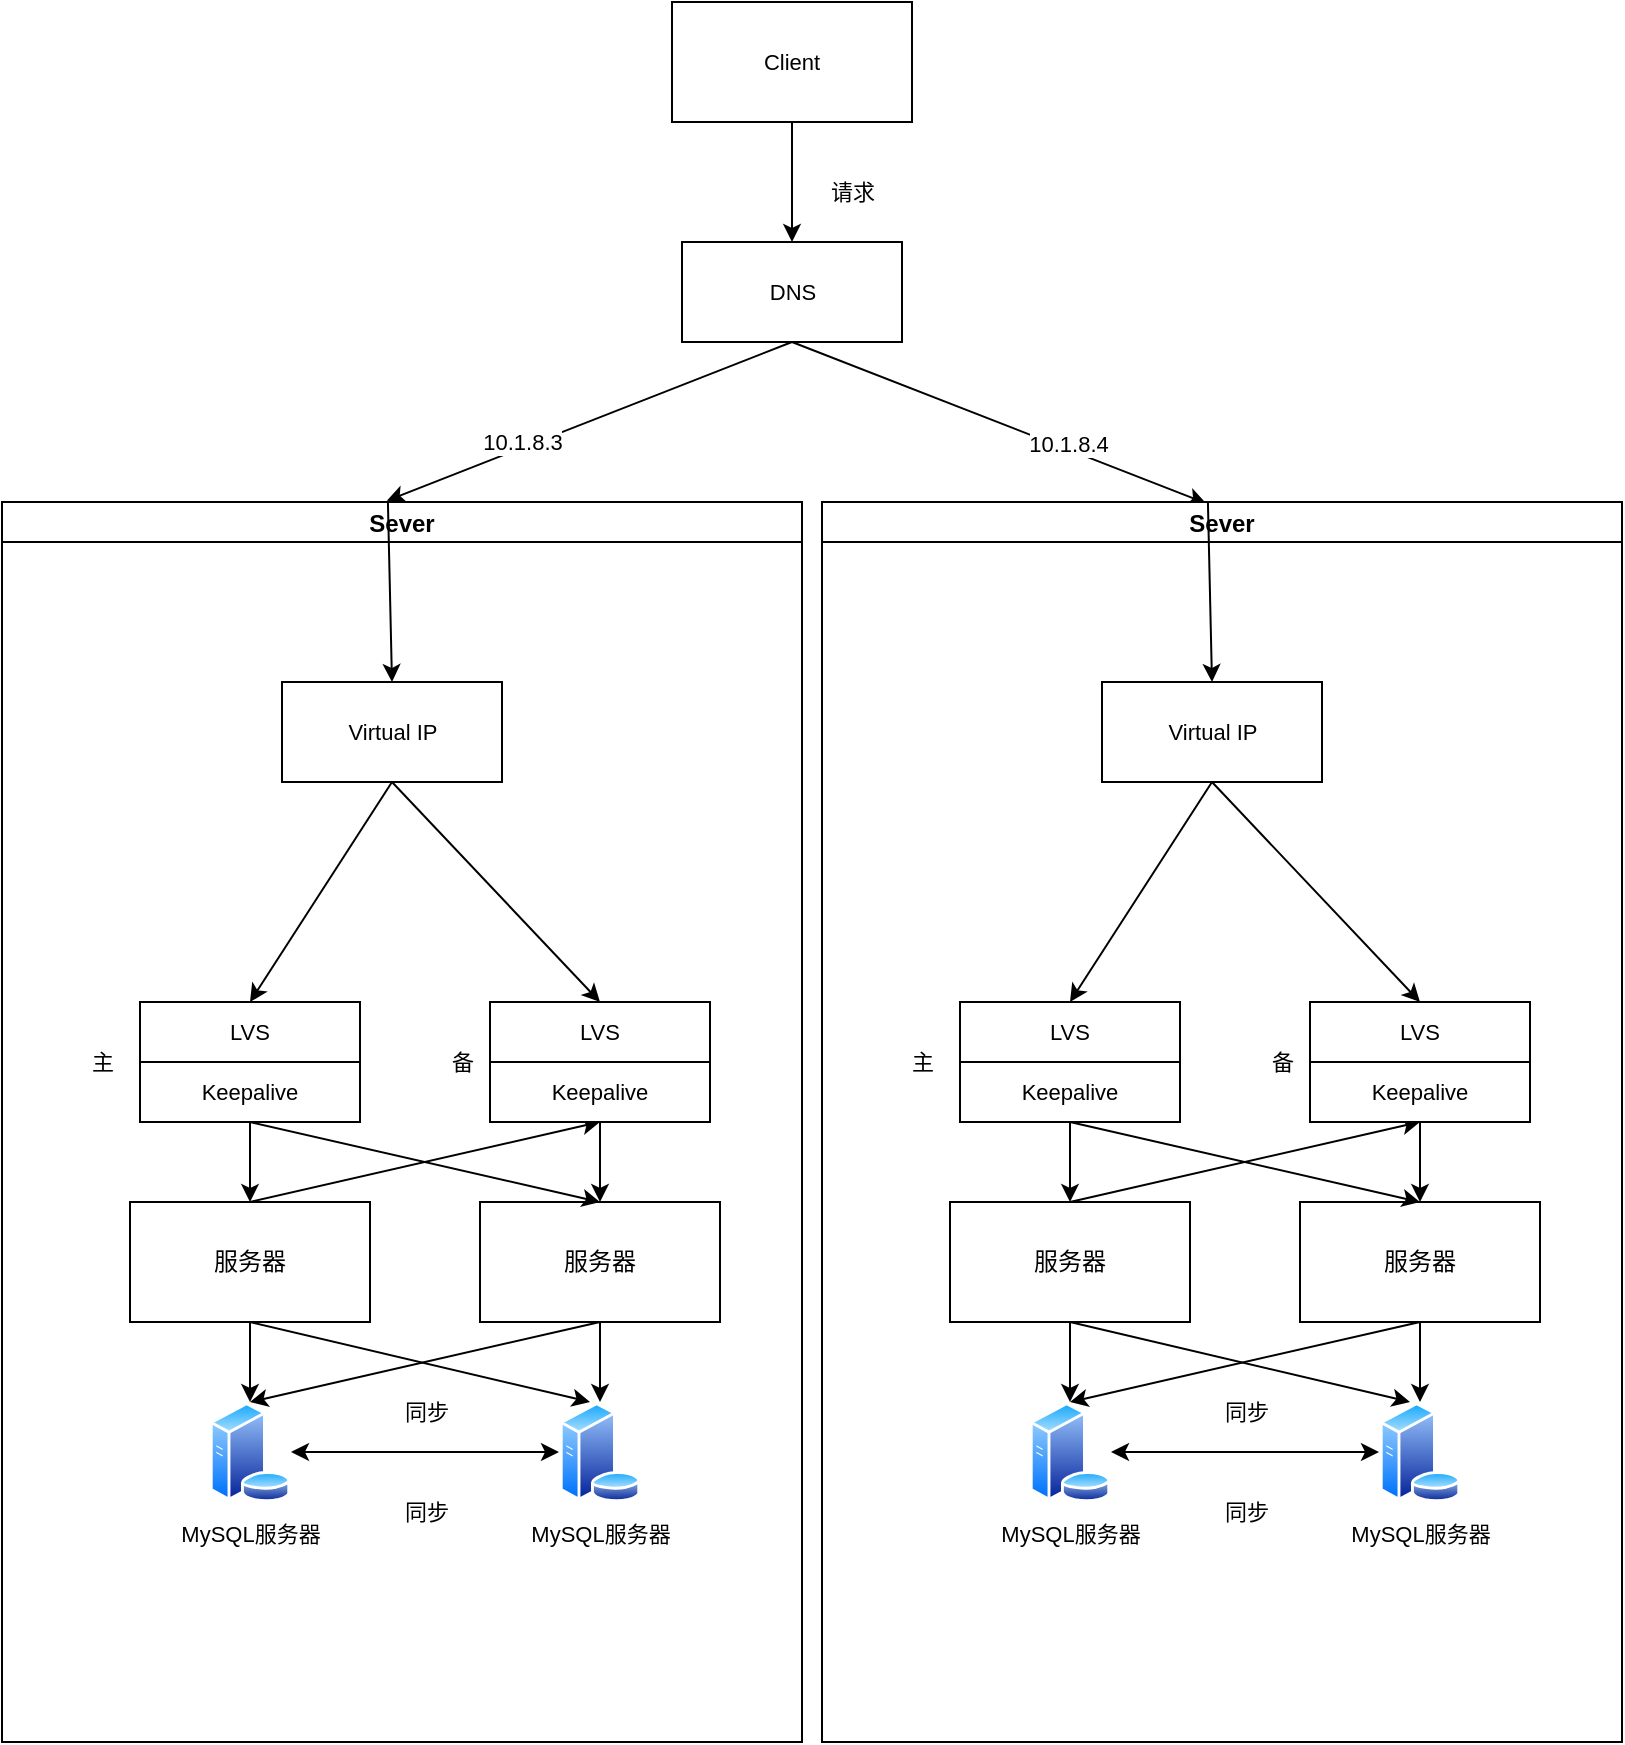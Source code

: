 <mxfile version="20.7.4" type="github"><diagram id="L_uafHyn4AcDylLaJ5po" name="第 1 页"><mxGraphModel dx="1243" dy="2472" grid="1" gridSize="10" guides="1" tooltips="1" connect="1" arrows="1" fold="1" page="1" pageScale="1" pageWidth="827" pageHeight="1169" math="0" shadow="0"><root><mxCell id="0"/><mxCell id="1" parent="0"/><mxCell id="bhlTVtinwWvIEkWWNtm4-127" style="edgeStyle=none;shape=connector;curved=1;rounded=0;orthogonalLoop=1;jettySize=auto;html=1;exitX=0.5;exitY=1;exitDx=0;exitDy=0;entryX=0.5;entryY=0;entryDx=0;entryDy=0;labelBackgroundColor=default;strokeColor=default;fontFamily=Helvetica;fontSize=11;fontColor=default;endArrow=classic;endFill=1;movable=1;resizable=1;rotatable=1;deletable=1;editable=1;connectable=1;" edge="1" parent="1" source="bhlTVtinwWvIEkWWNtm4-94" target="bhlTVtinwWvIEkWWNtm4-107"><mxGeometry relative="1" as="geometry"/></mxCell><mxCell id="bhlTVtinwWvIEkWWNtm4-94" value="Client" style="rounded=0;whiteSpace=wrap;html=1;fontFamily=Helvetica;fontSize=11;fontColor=default;container=0;movable=1;resizable=1;rotatable=1;deletable=1;editable=1;connectable=1;" vertex="1" parent="1"><mxGeometry x="515" y="-170" width="120" height="60" as="geometry"/></mxCell><UserObject label="" tooltip="10.1.8.3" id="bhlTVtinwWvIEkWWNtm4-336"><mxCell style="edgeStyle=none;shape=connector;curved=1;rounded=0;orthogonalLoop=1;jettySize=auto;html=1;exitX=0.5;exitY=1;exitDx=0;exitDy=0;entryX=0.481;entryY=-0.001;entryDx=0;entryDy=0;entryPerimeter=0;labelBackgroundColor=default;strokeColor=default;fontFamily=Helvetica;fontSize=11;fontColor=default;startArrow=none;startFill=0;endArrow=classic;endFill=1;" edge="1" parent="1" source="bhlTVtinwWvIEkWWNtm4-107" target="bhlTVtinwWvIEkWWNtm4-306"><mxGeometry relative="1" as="geometry"/></mxCell></UserObject><mxCell id="bhlTVtinwWvIEkWWNtm4-338" value="10.1.8.3" style="edgeLabel;html=1;align=center;verticalAlign=middle;resizable=0;points=[];fontSize=11;fontFamily=Helvetica;fontColor=default;" vertex="1" connectable="0" parent="bhlTVtinwWvIEkWWNtm4-336"><mxGeometry x="0.237" y="5" relative="1" as="geometry"><mxPoint x="-12" y="-4" as="offset"/></mxGeometry></mxCell><mxCell id="bhlTVtinwWvIEkWWNtm4-337" style="edgeStyle=none;shape=connector;curved=1;rounded=0;orthogonalLoop=1;jettySize=auto;html=1;exitX=0.5;exitY=1;exitDx=0;exitDy=0;entryX=0.48;entryY=0.001;entryDx=0;entryDy=0;entryPerimeter=0;labelBackgroundColor=default;strokeColor=default;fontFamily=Helvetica;fontSize=11;fontColor=default;startArrow=none;startFill=0;endArrow=classic;endFill=1;" edge="1" parent="1" source="bhlTVtinwWvIEkWWNtm4-107" target="bhlTVtinwWvIEkWWNtm4-108"><mxGeometry relative="1" as="geometry"/></mxCell><mxCell id="bhlTVtinwWvIEkWWNtm4-339" value="10.1.8.4" style="edgeLabel;html=1;align=center;verticalAlign=middle;resizable=0;points=[];fontSize=11;fontFamily=Helvetica;fontColor=default;" vertex="1" connectable="0" parent="bhlTVtinwWvIEkWWNtm4-337"><mxGeometry x="0.317" y="4" relative="1" as="geometry"><mxPoint y="1" as="offset"/></mxGeometry></mxCell><mxCell id="bhlTVtinwWvIEkWWNtm4-107" value="DNS" style="html=1;fontFamily=Helvetica;fontSize=11;fontColor=default;container=0;movable=1;resizable=1;rotatable=1;deletable=1;editable=1;connectable=1;" vertex="1" parent="1"><mxGeometry x="520" y="-50" width="110" height="50" as="geometry"/></mxCell><mxCell id="bhlTVtinwWvIEkWWNtm4-139" value="请求" style="text;html=1;align=center;verticalAlign=middle;resizable=1;points=[];autosize=1;strokeColor=none;fillColor=none;fontSize=11;fontFamily=Helvetica;fontColor=default;container=0;movable=1;rotatable=1;deletable=1;editable=1;connectable=1;" vertex="1" parent="1"><mxGeometry x="580" y="-90" width="50" height="30" as="geometry"/></mxCell><mxCell id="bhlTVtinwWvIEkWWNtm4-273" value="" style="group" vertex="1" connectable="0" parent="1"><mxGeometry x="590" y="80" width="400" height="620" as="geometry"/></mxCell><mxCell id="bhlTVtinwWvIEkWWNtm4-108" value="Sever" style="swimlane;startSize=20;horizontal=1;containerType=tree;container=0;movable=1;resizable=1;rotatable=1;deletable=1;editable=1;connectable=1;" vertex="1" parent="bhlTVtinwWvIEkWWNtm4-273"><mxGeometry width="400" height="620" as="geometry"/></mxCell><mxCell id="bhlTVtinwWvIEkWWNtm4-124" value="Virtual IP" style="html=1;fontFamily=Helvetica;fontSize=11;fontColor=default;container=0;movable=1;resizable=1;rotatable=1;deletable=1;editable=1;connectable=1;" vertex="1" parent="bhlTVtinwWvIEkWWNtm4-108"><mxGeometry x="140" y="90" width="110" height="50" as="geometry"/></mxCell><mxCell id="bhlTVtinwWvIEkWWNtm4-136" style="edgeStyle=none;shape=connector;curved=1;rounded=0;orthogonalLoop=1;jettySize=auto;html=1;exitX=0.5;exitY=0;exitDx=0;exitDy=0;labelBackgroundColor=default;strokeColor=default;fontFamily=Helvetica;fontSize=11;fontColor=default;startArrow=classic;startFill=1;endArrow=none;endFill=0;movable=1;resizable=1;rotatable=1;deletable=1;editable=1;connectable=1;" edge="1" parent="bhlTVtinwWvIEkWWNtm4-108" source="bhlTVtinwWvIEkWWNtm4-124" target="bhlTVtinwWvIEkWWNtm4-108"><mxGeometry relative="1" as="geometry"/></mxCell><mxCell id="bhlTVtinwWvIEkWWNtm4-264" value="主" style="text;html=1;align=center;verticalAlign=middle;resizable=0;points=[];autosize=1;strokeColor=none;fillColor=none;fontSize=11;fontFamily=Helvetica;fontColor=default;" vertex="1" parent="bhlTVtinwWvIEkWWNtm4-108"><mxGeometry x="30" y="265" width="40" height="30" as="geometry"/></mxCell><mxCell id="bhlTVtinwWvIEkWWNtm4-265" value="备" style="text;html=1;align=center;verticalAlign=middle;resizable=0;points=[];autosize=1;strokeColor=none;fillColor=none;fontSize=11;fontFamily=Helvetica;fontColor=default;" vertex="1" parent="bhlTVtinwWvIEkWWNtm4-108"><mxGeometry x="210" y="265" width="40" height="30" as="geometry"/></mxCell><mxCell id="bhlTVtinwWvIEkWWNtm4-110" style="edgeStyle=none;shape=connector;curved=1;rounded=0;orthogonalLoop=1;jettySize=auto;html=1;exitX=0.5;exitY=1;exitDx=0;exitDy=0;entryX=0.5;entryY=0;entryDx=0;entryDy=0;labelBackgroundColor=default;strokeColor=default;fontFamily=Helvetica;fontSize=11;fontColor=default;endArrow=classic;movable=1;resizable=1;rotatable=1;deletable=1;editable=1;connectable=1;" edge="1" parent="bhlTVtinwWvIEkWWNtm4-273" source="bhlTVtinwWvIEkWWNtm4-111"><mxGeometry relative="1" as="geometry"><mxPoint x="294.0" y="450" as="targetPoint"/></mxGeometry></mxCell><mxCell id="bhlTVtinwWvIEkWWNtm4-111" value="服务器" style="rounded=0;whiteSpace=wrap;html=1;container=0;movable=1;resizable=1;rotatable=1;deletable=1;editable=1;connectable=1;" vertex="1" parent="bhlTVtinwWvIEkWWNtm4-273"><mxGeometry x="64" y="350" width="120" height="60" as="geometry"/></mxCell><mxCell id="bhlTVtinwWvIEkWWNtm4-114" value="服务器" style="rounded=0;whiteSpace=wrap;html=1;container=0;movable=1;resizable=1;rotatable=1;deletable=1;editable=1;connectable=1;" vertex="1" parent="bhlTVtinwWvIEkWWNtm4-273"><mxGeometry x="239" y="350" width="120" height="60" as="geometry"/></mxCell><mxCell id="bhlTVtinwWvIEkWWNtm4-115" value="MySQL服务器" style="aspect=fixed;perimeter=ellipsePerimeter;html=1;align=center;shadow=0;dashed=0;spacingTop=3;image;image=img/lib/active_directory/database_server.svg;fontFamily=Helvetica;fontSize=11;fontColor=default;container=0;movable=1;resizable=1;rotatable=1;deletable=1;editable=1;connectable=1;" vertex="1" parent="bhlTVtinwWvIEkWWNtm4-273"><mxGeometry x="103.5" y="450" width="41" height="50" as="geometry"/></mxCell><mxCell id="bhlTVtinwWvIEkWWNtm4-109" style="edgeStyle=none;shape=connector;curved=1;rounded=0;orthogonalLoop=1;jettySize=auto;html=1;exitX=0.5;exitY=1;exitDx=0;exitDy=0;entryX=0.5;entryY=0;entryDx=0;entryDy=0;labelBackgroundColor=default;strokeColor=default;fontFamily=Helvetica;fontSize=11;fontColor=default;endArrow=classic;movable=1;resizable=1;rotatable=1;deletable=1;editable=1;connectable=1;" edge="1" parent="bhlTVtinwWvIEkWWNtm4-273" source="bhlTVtinwWvIEkWWNtm4-111" target="bhlTVtinwWvIEkWWNtm4-115"><mxGeometry relative="1" as="geometry"/></mxCell><mxCell id="bhlTVtinwWvIEkWWNtm4-112" style="edgeStyle=none;shape=connector;curved=1;rounded=0;orthogonalLoop=1;jettySize=auto;html=1;exitX=0.5;exitY=1;exitDx=0;exitDy=0;entryX=0.5;entryY=0;entryDx=0;entryDy=0;labelBackgroundColor=default;strokeColor=default;fontFamily=Helvetica;fontSize=11;fontColor=default;endArrow=classic;movable=1;resizable=1;rotatable=1;deletable=1;editable=1;connectable=1;" edge="1" parent="bhlTVtinwWvIEkWWNtm4-273" source="bhlTVtinwWvIEkWWNtm4-114" target="bhlTVtinwWvIEkWWNtm4-115"><mxGeometry relative="1" as="geometry"/></mxCell><mxCell id="bhlTVtinwWvIEkWWNtm4-116" value="MySQL服务器" style="aspect=fixed;perimeter=ellipsePerimeter;html=1;align=center;shadow=0;dashed=0;spacingTop=3;image;image=img/lib/active_directory/database_server.svg;fontFamily=Helvetica;fontSize=11;fontColor=default;container=0;movable=1;resizable=1;rotatable=1;deletable=1;editable=1;connectable=1;" vertex="1" parent="bhlTVtinwWvIEkWWNtm4-273"><mxGeometry x="278.5" y="450" width="41" height="50" as="geometry"/></mxCell><mxCell id="bhlTVtinwWvIEkWWNtm4-113" style="edgeStyle=none;shape=connector;curved=1;rounded=0;orthogonalLoop=1;jettySize=auto;html=1;exitX=0.5;exitY=1;exitDx=0;exitDy=0;labelBackgroundColor=default;strokeColor=default;fontFamily=Helvetica;fontSize=11;fontColor=default;endArrow=classic;movable=1;resizable=1;rotatable=1;deletable=1;editable=1;connectable=1;" edge="1" parent="bhlTVtinwWvIEkWWNtm4-273" source="bhlTVtinwWvIEkWWNtm4-114" target="bhlTVtinwWvIEkWWNtm4-116"><mxGeometry relative="1" as="geometry"><mxPoint x="294.0" y="450" as="targetPoint"/></mxGeometry></mxCell><mxCell id="bhlTVtinwWvIEkWWNtm4-117" value="" style="endArrow=classic;startArrow=classic;html=1;rounded=0;labelBackgroundColor=default;strokeColor=default;fontFamily=Helvetica;fontSize=11;fontColor=default;shape=connector;curved=1;entryX=0;entryY=0.5;entryDx=0;entryDy=0;exitX=1;exitY=0.5;exitDx=0;exitDy=0;movable=1;resizable=1;rotatable=1;deletable=1;editable=1;connectable=1;" edge="1" parent="bhlTVtinwWvIEkWWNtm4-273" source="bhlTVtinwWvIEkWWNtm4-115" target="bhlTVtinwWvIEkWWNtm4-116"><mxGeometry width="50" height="50" relative="1" as="geometry"><mxPoint x="180" y="520" as="sourcePoint"/><mxPoint x="230" y="470" as="targetPoint"/></mxGeometry></mxCell><mxCell id="bhlTVtinwWvIEkWWNtm4-118" value="同步" style="text;html=1;align=center;verticalAlign=middle;resizable=1;points=[];autosize=1;strokeColor=none;fillColor=none;fontSize=11;fontFamily=Helvetica;fontColor=default;container=0;movable=1;rotatable=1;deletable=1;editable=1;connectable=1;" vertex="1" parent="bhlTVtinwWvIEkWWNtm4-273"><mxGeometry x="187" y="440" width="50" height="30" as="geometry"/></mxCell><mxCell id="bhlTVtinwWvIEkWWNtm4-119" style="edgeStyle=none;shape=connector;curved=1;rounded=0;orthogonalLoop=1;jettySize=auto;html=1;exitX=0.5;exitY=1;exitDx=0;exitDy=0;entryX=0.5;entryY=0;entryDx=0;entryDy=0;labelBackgroundColor=default;strokeColor=default;fontFamily=Helvetica;fontSize=11;fontColor=default;endArrow=classic;endFill=1;movable=1;resizable=1;rotatable=1;deletable=1;editable=1;connectable=1;" edge="1" parent="bhlTVtinwWvIEkWWNtm4-273" source="bhlTVtinwWvIEkWWNtm4-121" target="bhlTVtinwWvIEkWWNtm4-114"><mxGeometry relative="1" as="geometry"/></mxCell><mxCell id="bhlTVtinwWvIEkWWNtm4-120" style="edgeStyle=none;shape=connector;curved=1;rounded=0;orthogonalLoop=1;jettySize=auto;html=1;exitX=0.5;exitY=1;exitDx=0;exitDy=0;entryX=0.5;entryY=0;entryDx=0;entryDy=0;labelBackgroundColor=default;strokeColor=default;fontFamily=Helvetica;fontSize=11;fontColor=default;endArrow=classic;endFill=1;movable=1;resizable=1;rotatable=1;deletable=1;editable=1;connectable=1;" edge="1" parent="bhlTVtinwWvIEkWWNtm4-273" source="bhlTVtinwWvIEkWWNtm4-121" target="bhlTVtinwWvIEkWWNtm4-111"><mxGeometry relative="1" as="geometry"/></mxCell><mxCell id="bhlTVtinwWvIEkWWNtm4-121" value="" style="html=1;fontFamily=Helvetica;fontSize=11;fontColor=default;container=0;movable=1;resizable=1;rotatable=1;deletable=1;editable=1;connectable=1;" vertex="1" parent="bhlTVtinwWvIEkWWNtm4-273"><mxGeometry x="69" y="250" width="110" height="60" as="geometry"/></mxCell><mxCell id="bhlTVtinwWvIEkWWNtm4-122" style="edgeStyle=none;shape=connector;curved=1;rounded=0;orthogonalLoop=1;jettySize=auto;html=1;exitX=0.5;exitY=1;exitDx=0;exitDy=0;labelBackgroundColor=default;strokeColor=default;fontFamily=Helvetica;fontSize=11;fontColor=default;endArrow=classic;endFill=1;movable=1;resizable=1;rotatable=1;deletable=1;editable=1;connectable=1;" edge="1" parent="bhlTVtinwWvIEkWWNtm4-273" source="bhlTVtinwWvIEkWWNtm4-123"><mxGeometry relative="1" as="geometry"><mxPoint x="299" y="350" as="targetPoint"/></mxGeometry></mxCell><mxCell id="bhlTVtinwWvIEkWWNtm4-137" style="edgeStyle=none;shape=connector;curved=1;rounded=0;orthogonalLoop=1;jettySize=auto;html=1;exitX=0.5;exitY=1;exitDx=0;exitDy=0;entryX=0.5;entryY=0;entryDx=0;entryDy=0;labelBackgroundColor=default;strokeColor=default;fontFamily=Helvetica;fontSize=11;fontColor=default;startArrow=classic;startFill=1;endArrow=none;endFill=0;movable=1;resizable=1;rotatable=1;deletable=1;editable=1;connectable=1;" edge="1" parent="bhlTVtinwWvIEkWWNtm4-273" source="bhlTVtinwWvIEkWWNtm4-123" target="bhlTVtinwWvIEkWWNtm4-111"><mxGeometry relative="1" as="geometry"/></mxCell><mxCell id="bhlTVtinwWvIEkWWNtm4-123" value="" style="html=1;fontFamily=Helvetica;fontSize=11;fontColor=default;container=0;movable=1;resizable=1;rotatable=1;deletable=1;editable=1;connectable=1;" vertex="1" parent="bhlTVtinwWvIEkWWNtm4-273"><mxGeometry x="244" y="250" width="110" height="60" as="geometry"/></mxCell><mxCell id="bhlTVtinwWvIEkWWNtm4-125" style="edgeStyle=none;shape=connector;curved=1;rounded=0;orthogonalLoop=1;jettySize=auto;html=1;exitX=0.5;exitY=1;exitDx=0;exitDy=0;entryX=0.5;entryY=0;entryDx=0;entryDy=0;labelBackgroundColor=default;strokeColor=default;fontFamily=Helvetica;fontSize=11;fontColor=default;endArrow=classic;endFill=1;movable=1;resizable=1;rotatable=1;deletable=1;editable=1;connectable=1;" edge="1" parent="bhlTVtinwWvIEkWWNtm4-273" source="bhlTVtinwWvIEkWWNtm4-124" target="bhlTVtinwWvIEkWWNtm4-121"><mxGeometry relative="1" as="geometry"/></mxCell><mxCell id="bhlTVtinwWvIEkWWNtm4-126" style="edgeStyle=none;shape=connector;curved=1;rounded=0;orthogonalLoop=1;jettySize=auto;html=1;exitX=0.5;exitY=1;exitDx=0;exitDy=0;entryX=0.5;entryY=0;entryDx=0;entryDy=0;labelBackgroundColor=default;strokeColor=default;fontFamily=Helvetica;fontSize=11;fontColor=default;endArrow=classic;endFill=1;movable=1;resizable=1;rotatable=1;deletable=1;editable=1;connectable=1;" edge="1" parent="bhlTVtinwWvIEkWWNtm4-273" source="bhlTVtinwWvIEkWWNtm4-124" target="bhlTVtinwWvIEkWWNtm4-123"><mxGeometry relative="1" as="geometry"/></mxCell><mxCell id="bhlTVtinwWvIEkWWNtm4-130" value="同步" style="text;html=1;align=center;verticalAlign=middle;resizable=1;points=[];autosize=1;strokeColor=none;fillColor=none;fontSize=11;fontFamily=Helvetica;fontColor=default;container=0;movable=1;rotatable=1;deletable=1;editable=1;connectable=1;" vertex="1" parent="bhlTVtinwWvIEkWWNtm4-273"><mxGeometry x="187" y="490" width="50" height="30" as="geometry"/></mxCell><mxCell id="bhlTVtinwWvIEkWWNtm4-260" style="edgeStyle=none;shape=connector;curved=1;rounded=0;orthogonalLoop=1;jettySize=auto;html=1;exitX=0;exitY=0.5;exitDx=0;exitDy=0;entryX=1;entryY=0.5;entryDx=0;entryDy=0;labelBackgroundColor=default;strokeColor=default;fontFamily=Helvetica;fontSize=11;fontColor=default;startArrow=none;startFill=0;endArrow=none;endFill=0;" edge="1" parent="bhlTVtinwWvIEkWWNtm4-273" source="bhlTVtinwWvIEkWWNtm4-121" target="bhlTVtinwWvIEkWWNtm4-121"><mxGeometry relative="1" as="geometry"/></mxCell><mxCell id="bhlTVtinwWvIEkWWNtm4-261" style="edgeStyle=none;shape=connector;rounded=0;orthogonalLoop=1;jettySize=auto;html=1;exitX=0;exitY=0.5;exitDx=0;exitDy=0;entryX=1;entryY=0.5;entryDx=0;entryDy=0;labelBackgroundColor=default;strokeColor=default;fontFamily=Helvetica;fontSize=11;fontColor=default;startArrow=none;startFill=0;endArrow=none;endFill=0;" edge="1" parent="bhlTVtinwWvIEkWWNtm4-273" source="bhlTVtinwWvIEkWWNtm4-123" target="bhlTVtinwWvIEkWWNtm4-123"><mxGeometry relative="1" as="geometry"/></mxCell><mxCell id="bhlTVtinwWvIEkWWNtm4-262" value="LVS" style="text;html=1;strokeColor=none;fillColor=none;align=center;verticalAlign=middle;whiteSpace=wrap;rounded=0;fontFamily=Helvetica;fontSize=11;fontColor=default;" vertex="1" parent="bhlTVtinwWvIEkWWNtm4-273"><mxGeometry x="94" y="250" width="60" height="30" as="geometry"/></mxCell><mxCell id="bhlTVtinwWvIEkWWNtm4-263" value="Keepalive" style="text;html=1;strokeColor=none;fillColor=none;align=center;verticalAlign=middle;whiteSpace=wrap;rounded=0;fontFamily=Helvetica;fontSize=11;fontColor=default;" vertex="1" parent="bhlTVtinwWvIEkWWNtm4-273"><mxGeometry x="94" y="280" width="60" height="30" as="geometry"/></mxCell><mxCell id="bhlTVtinwWvIEkWWNtm4-266" value="LVS" style="text;html=1;strokeColor=none;fillColor=none;align=center;verticalAlign=middle;whiteSpace=wrap;rounded=0;fontFamily=Helvetica;fontSize=11;fontColor=default;" vertex="1" parent="bhlTVtinwWvIEkWWNtm4-273"><mxGeometry x="269" y="250" width="60" height="30" as="geometry"/></mxCell><mxCell id="bhlTVtinwWvIEkWWNtm4-267" value="Keepalive" style="text;html=1;strokeColor=none;fillColor=none;align=center;verticalAlign=middle;whiteSpace=wrap;rounded=0;fontFamily=Helvetica;fontSize=11;fontColor=default;" vertex="1" parent="bhlTVtinwWvIEkWWNtm4-273"><mxGeometry x="269" y="280" width="60" height="30" as="geometry"/></mxCell><mxCell id="bhlTVtinwWvIEkWWNtm4-305" value="" style="group" vertex="1" connectable="0" parent="1"><mxGeometry x="180" y="80" width="400" height="620" as="geometry"/></mxCell><mxCell id="bhlTVtinwWvIEkWWNtm4-306" value="Sever" style="swimlane;startSize=20;horizontal=1;containerType=tree;container=0;movable=1;resizable=1;rotatable=1;deletable=1;editable=1;connectable=1;" vertex="1" parent="bhlTVtinwWvIEkWWNtm4-305"><mxGeometry width="400" height="620" as="geometry"/></mxCell><mxCell id="bhlTVtinwWvIEkWWNtm4-307" value="Virtual IP" style="html=1;fontFamily=Helvetica;fontSize=11;fontColor=default;container=0;movable=1;resizable=1;rotatable=1;deletable=1;editable=1;connectable=1;" vertex="1" parent="bhlTVtinwWvIEkWWNtm4-306"><mxGeometry x="140" y="90" width="110" height="50" as="geometry"/></mxCell><mxCell id="bhlTVtinwWvIEkWWNtm4-308" style="edgeStyle=none;shape=connector;curved=1;rounded=0;orthogonalLoop=1;jettySize=auto;html=1;exitX=0.5;exitY=0;exitDx=0;exitDy=0;labelBackgroundColor=default;strokeColor=default;fontFamily=Helvetica;fontSize=11;fontColor=default;startArrow=classic;startFill=1;endArrow=none;endFill=0;movable=1;resizable=1;rotatable=1;deletable=1;editable=1;connectable=1;" edge="1" parent="bhlTVtinwWvIEkWWNtm4-306" source="bhlTVtinwWvIEkWWNtm4-307" target="bhlTVtinwWvIEkWWNtm4-306"><mxGeometry relative="1" as="geometry"/></mxCell><mxCell id="bhlTVtinwWvIEkWWNtm4-309" value="主" style="text;html=1;align=center;verticalAlign=middle;resizable=0;points=[];autosize=1;strokeColor=none;fillColor=none;fontSize=11;fontFamily=Helvetica;fontColor=default;" vertex="1" parent="bhlTVtinwWvIEkWWNtm4-306"><mxGeometry x="30" y="265" width="40" height="30" as="geometry"/></mxCell><mxCell id="bhlTVtinwWvIEkWWNtm4-310" value="备" style="text;html=1;align=center;verticalAlign=middle;resizable=0;points=[];autosize=1;strokeColor=none;fillColor=none;fontSize=11;fontFamily=Helvetica;fontColor=default;" vertex="1" parent="bhlTVtinwWvIEkWWNtm4-306"><mxGeometry x="210" y="265" width="40" height="30" as="geometry"/></mxCell><mxCell id="bhlTVtinwWvIEkWWNtm4-311" style="edgeStyle=none;shape=connector;curved=1;rounded=0;orthogonalLoop=1;jettySize=auto;html=1;exitX=0.5;exitY=1;exitDx=0;exitDy=0;entryX=0.5;entryY=0;entryDx=0;entryDy=0;labelBackgroundColor=default;strokeColor=default;fontFamily=Helvetica;fontSize=11;fontColor=default;endArrow=classic;movable=1;resizable=1;rotatable=1;deletable=1;editable=1;connectable=1;" edge="1" parent="bhlTVtinwWvIEkWWNtm4-305" source="bhlTVtinwWvIEkWWNtm4-312"><mxGeometry relative="1" as="geometry"><mxPoint x="294.0" y="450" as="targetPoint"/></mxGeometry></mxCell><mxCell id="bhlTVtinwWvIEkWWNtm4-312" value="服务器" style="rounded=0;whiteSpace=wrap;html=1;container=0;movable=1;resizable=1;rotatable=1;deletable=1;editable=1;connectable=1;" vertex="1" parent="bhlTVtinwWvIEkWWNtm4-305"><mxGeometry x="64" y="350" width="120" height="60" as="geometry"/></mxCell><mxCell id="bhlTVtinwWvIEkWWNtm4-313" value="服务器" style="rounded=0;whiteSpace=wrap;html=1;container=0;movable=1;resizable=1;rotatable=1;deletable=1;editable=1;connectable=1;" vertex="1" parent="bhlTVtinwWvIEkWWNtm4-305"><mxGeometry x="239" y="350" width="120" height="60" as="geometry"/></mxCell><mxCell id="bhlTVtinwWvIEkWWNtm4-314" value="MySQL服务器" style="aspect=fixed;perimeter=ellipsePerimeter;html=1;align=center;shadow=0;dashed=0;spacingTop=3;image;image=img/lib/active_directory/database_server.svg;fontFamily=Helvetica;fontSize=11;fontColor=default;container=0;movable=1;resizable=1;rotatable=1;deletable=1;editable=1;connectable=1;" vertex="1" parent="bhlTVtinwWvIEkWWNtm4-305"><mxGeometry x="103.5" y="450" width="41" height="50" as="geometry"/></mxCell><mxCell id="bhlTVtinwWvIEkWWNtm4-315" style="edgeStyle=none;shape=connector;curved=1;rounded=0;orthogonalLoop=1;jettySize=auto;html=1;exitX=0.5;exitY=1;exitDx=0;exitDy=0;entryX=0.5;entryY=0;entryDx=0;entryDy=0;labelBackgroundColor=default;strokeColor=default;fontFamily=Helvetica;fontSize=11;fontColor=default;endArrow=classic;movable=1;resizable=1;rotatable=1;deletable=1;editable=1;connectable=1;" edge="1" parent="bhlTVtinwWvIEkWWNtm4-305" source="bhlTVtinwWvIEkWWNtm4-312" target="bhlTVtinwWvIEkWWNtm4-314"><mxGeometry relative="1" as="geometry"/></mxCell><mxCell id="bhlTVtinwWvIEkWWNtm4-316" style="edgeStyle=none;shape=connector;curved=1;rounded=0;orthogonalLoop=1;jettySize=auto;html=1;exitX=0.5;exitY=1;exitDx=0;exitDy=0;entryX=0.5;entryY=0;entryDx=0;entryDy=0;labelBackgroundColor=default;strokeColor=default;fontFamily=Helvetica;fontSize=11;fontColor=default;endArrow=classic;movable=1;resizable=1;rotatable=1;deletable=1;editable=1;connectable=1;" edge="1" parent="bhlTVtinwWvIEkWWNtm4-305" source="bhlTVtinwWvIEkWWNtm4-313" target="bhlTVtinwWvIEkWWNtm4-314"><mxGeometry relative="1" as="geometry"/></mxCell><mxCell id="bhlTVtinwWvIEkWWNtm4-317" value="MySQL服务器" style="aspect=fixed;perimeter=ellipsePerimeter;html=1;align=center;shadow=0;dashed=0;spacingTop=3;image;image=img/lib/active_directory/database_server.svg;fontFamily=Helvetica;fontSize=11;fontColor=default;container=0;movable=1;resizable=1;rotatable=1;deletable=1;editable=1;connectable=1;" vertex="1" parent="bhlTVtinwWvIEkWWNtm4-305"><mxGeometry x="278.5" y="450" width="41" height="50" as="geometry"/></mxCell><mxCell id="bhlTVtinwWvIEkWWNtm4-318" style="edgeStyle=none;shape=connector;curved=1;rounded=0;orthogonalLoop=1;jettySize=auto;html=1;exitX=0.5;exitY=1;exitDx=0;exitDy=0;labelBackgroundColor=default;strokeColor=default;fontFamily=Helvetica;fontSize=11;fontColor=default;endArrow=classic;movable=1;resizable=1;rotatable=1;deletable=1;editable=1;connectable=1;" edge="1" parent="bhlTVtinwWvIEkWWNtm4-305" source="bhlTVtinwWvIEkWWNtm4-313" target="bhlTVtinwWvIEkWWNtm4-317"><mxGeometry relative="1" as="geometry"><mxPoint x="294.0" y="450" as="targetPoint"/></mxGeometry></mxCell><mxCell id="bhlTVtinwWvIEkWWNtm4-319" value="" style="endArrow=classic;startArrow=classic;html=1;rounded=0;labelBackgroundColor=default;strokeColor=default;fontFamily=Helvetica;fontSize=11;fontColor=default;shape=connector;curved=1;entryX=0;entryY=0.5;entryDx=0;entryDy=0;exitX=1;exitY=0.5;exitDx=0;exitDy=0;movable=1;resizable=1;rotatable=1;deletable=1;editable=1;connectable=1;" edge="1" parent="bhlTVtinwWvIEkWWNtm4-305" source="bhlTVtinwWvIEkWWNtm4-314" target="bhlTVtinwWvIEkWWNtm4-317"><mxGeometry width="50" height="50" relative="1" as="geometry"><mxPoint x="180" y="520" as="sourcePoint"/><mxPoint x="230" y="470" as="targetPoint"/></mxGeometry></mxCell><mxCell id="bhlTVtinwWvIEkWWNtm4-320" value="同步" style="text;html=1;align=center;verticalAlign=middle;resizable=1;points=[];autosize=1;strokeColor=none;fillColor=none;fontSize=11;fontFamily=Helvetica;fontColor=default;container=0;movable=1;rotatable=1;deletable=1;editable=1;connectable=1;" vertex="1" parent="bhlTVtinwWvIEkWWNtm4-305"><mxGeometry x="187" y="440" width="50" height="30" as="geometry"/></mxCell><mxCell id="bhlTVtinwWvIEkWWNtm4-321" style="edgeStyle=none;shape=connector;curved=1;rounded=0;orthogonalLoop=1;jettySize=auto;html=1;exitX=0.5;exitY=1;exitDx=0;exitDy=0;entryX=0.5;entryY=0;entryDx=0;entryDy=0;labelBackgroundColor=default;strokeColor=default;fontFamily=Helvetica;fontSize=11;fontColor=default;endArrow=classic;endFill=1;movable=1;resizable=1;rotatable=1;deletable=1;editable=1;connectable=1;" edge="1" parent="bhlTVtinwWvIEkWWNtm4-305" source="bhlTVtinwWvIEkWWNtm4-323" target="bhlTVtinwWvIEkWWNtm4-313"><mxGeometry relative="1" as="geometry"/></mxCell><mxCell id="bhlTVtinwWvIEkWWNtm4-322" style="edgeStyle=none;shape=connector;curved=1;rounded=0;orthogonalLoop=1;jettySize=auto;html=1;exitX=0.5;exitY=1;exitDx=0;exitDy=0;entryX=0.5;entryY=0;entryDx=0;entryDy=0;labelBackgroundColor=default;strokeColor=default;fontFamily=Helvetica;fontSize=11;fontColor=default;endArrow=classic;endFill=1;movable=1;resizable=1;rotatable=1;deletable=1;editable=1;connectable=1;" edge="1" parent="bhlTVtinwWvIEkWWNtm4-305" source="bhlTVtinwWvIEkWWNtm4-323" target="bhlTVtinwWvIEkWWNtm4-312"><mxGeometry relative="1" as="geometry"/></mxCell><mxCell id="bhlTVtinwWvIEkWWNtm4-323" value="" style="html=1;fontFamily=Helvetica;fontSize=11;fontColor=default;container=0;movable=1;resizable=1;rotatable=1;deletable=1;editable=1;connectable=1;" vertex="1" parent="bhlTVtinwWvIEkWWNtm4-305"><mxGeometry x="69" y="250" width="110" height="60" as="geometry"/></mxCell><mxCell id="bhlTVtinwWvIEkWWNtm4-324" style="edgeStyle=none;shape=connector;curved=1;rounded=0;orthogonalLoop=1;jettySize=auto;html=1;exitX=0.5;exitY=1;exitDx=0;exitDy=0;labelBackgroundColor=default;strokeColor=default;fontFamily=Helvetica;fontSize=11;fontColor=default;endArrow=classic;endFill=1;movable=1;resizable=1;rotatable=1;deletable=1;editable=1;connectable=1;" edge="1" parent="bhlTVtinwWvIEkWWNtm4-305" source="bhlTVtinwWvIEkWWNtm4-326"><mxGeometry relative="1" as="geometry"><mxPoint x="299" y="350" as="targetPoint"/></mxGeometry></mxCell><mxCell id="bhlTVtinwWvIEkWWNtm4-325" style="edgeStyle=none;shape=connector;curved=1;rounded=0;orthogonalLoop=1;jettySize=auto;html=1;exitX=0.5;exitY=1;exitDx=0;exitDy=0;entryX=0.5;entryY=0;entryDx=0;entryDy=0;labelBackgroundColor=default;strokeColor=default;fontFamily=Helvetica;fontSize=11;fontColor=default;startArrow=classic;startFill=1;endArrow=none;endFill=0;movable=1;resizable=1;rotatable=1;deletable=1;editable=1;connectable=1;" edge="1" parent="bhlTVtinwWvIEkWWNtm4-305" source="bhlTVtinwWvIEkWWNtm4-326" target="bhlTVtinwWvIEkWWNtm4-312"><mxGeometry relative="1" as="geometry"/></mxCell><mxCell id="bhlTVtinwWvIEkWWNtm4-326" value="" style="html=1;fontFamily=Helvetica;fontSize=11;fontColor=default;container=0;movable=1;resizable=1;rotatable=1;deletable=1;editable=1;connectable=1;" vertex="1" parent="bhlTVtinwWvIEkWWNtm4-305"><mxGeometry x="244" y="250" width="110" height="60" as="geometry"/></mxCell><mxCell id="bhlTVtinwWvIEkWWNtm4-327" style="edgeStyle=none;shape=connector;curved=1;rounded=0;orthogonalLoop=1;jettySize=auto;html=1;exitX=0.5;exitY=1;exitDx=0;exitDy=0;entryX=0.5;entryY=0;entryDx=0;entryDy=0;labelBackgroundColor=default;strokeColor=default;fontFamily=Helvetica;fontSize=11;fontColor=default;endArrow=classic;endFill=1;movable=1;resizable=1;rotatable=1;deletable=1;editable=1;connectable=1;" edge="1" parent="bhlTVtinwWvIEkWWNtm4-305" source="bhlTVtinwWvIEkWWNtm4-307" target="bhlTVtinwWvIEkWWNtm4-323"><mxGeometry relative="1" as="geometry"/></mxCell><mxCell id="bhlTVtinwWvIEkWWNtm4-328" style="edgeStyle=none;shape=connector;curved=1;rounded=0;orthogonalLoop=1;jettySize=auto;html=1;exitX=0.5;exitY=1;exitDx=0;exitDy=0;entryX=0.5;entryY=0;entryDx=0;entryDy=0;labelBackgroundColor=default;strokeColor=default;fontFamily=Helvetica;fontSize=11;fontColor=default;endArrow=classic;endFill=1;movable=1;resizable=1;rotatable=1;deletable=1;editable=1;connectable=1;" edge="1" parent="bhlTVtinwWvIEkWWNtm4-305" source="bhlTVtinwWvIEkWWNtm4-307" target="bhlTVtinwWvIEkWWNtm4-326"><mxGeometry relative="1" as="geometry"/></mxCell><mxCell id="bhlTVtinwWvIEkWWNtm4-329" value="同步" style="text;html=1;align=center;verticalAlign=middle;resizable=1;points=[];autosize=1;strokeColor=none;fillColor=none;fontSize=11;fontFamily=Helvetica;fontColor=default;container=0;movable=1;rotatable=1;deletable=1;editable=1;connectable=1;" vertex="1" parent="bhlTVtinwWvIEkWWNtm4-305"><mxGeometry x="187" y="490" width="50" height="30" as="geometry"/></mxCell><mxCell id="bhlTVtinwWvIEkWWNtm4-330" style="edgeStyle=none;shape=connector;curved=1;rounded=0;orthogonalLoop=1;jettySize=auto;html=1;exitX=0;exitY=0.5;exitDx=0;exitDy=0;entryX=1;entryY=0.5;entryDx=0;entryDy=0;labelBackgroundColor=default;strokeColor=default;fontFamily=Helvetica;fontSize=11;fontColor=default;startArrow=none;startFill=0;endArrow=none;endFill=0;" edge="1" parent="bhlTVtinwWvIEkWWNtm4-305" source="bhlTVtinwWvIEkWWNtm4-323" target="bhlTVtinwWvIEkWWNtm4-323"><mxGeometry relative="1" as="geometry"/></mxCell><mxCell id="bhlTVtinwWvIEkWWNtm4-331" style="edgeStyle=none;shape=connector;rounded=0;orthogonalLoop=1;jettySize=auto;html=1;exitX=0;exitY=0.5;exitDx=0;exitDy=0;entryX=1;entryY=0.5;entryDx=0;entryDy=0;labelBackgroundColor=default;strokeColor=default;fontFamily=Helvetica;fontSize=11;fontColor=default;startArrow=none;startFill=0;endArrow=none;endFill=0;" edge="1" parent="bhlTVtinwWvIEkWWNtm4-305" source="bhlTVtinwWvIEkWWNtm4-326" target="bhlTVtinwWvIEkWWNtm4-326"><mxGeometry relative="1" as="geometry"/></mxCell><mxCell id="bhlTVtinwWvIEkWWNtm4-332" value="LVS" style="text;html=1;strokeColor=none;fillColor=none;align=center;verticalAlign=middle;whiteSpace=wrap;rounded=0;fontFamily=Helvetica;fontSize=11;fontColor=default;" vertex="1" parent="bhlTVtinwWvIEkWWNtm4-305"><mxGeometry x="94" y="250" width="60" height="30" as="geometry"/></mxCell><mxCell id="bhlTVtinwWvIEkWWNtm4-333" value="Keepalive" style="text;html=1;strokeColor=none;fillColor=none;align=center;verticalAlign=middle;whiteSpace=wrap;rounded=0;fontFamily=Helvetica;fontSize=11;fontColor=default;" vertex="1" parent="bhlTVtinwWvIEkWWNtm4-305"><mxGeometry x="94" y="280" width="60" height="30" as="geometry"/></mxCell><mxCell id="bhlTVtinwWvIEkWWNtm4-334" value="LVS" style="text;html=1;strokeColor=none;fillColor=none;align=center;verticalAlign=middle;whiteSpace=wrap;rounded=0;fontFamily=Helvetica;fontSize=11;fontColor=default;" vertex="1" parent="bhlTVtinwWvIEkWWNtm4-305"><mxGeometry x="269" y="250" width="60" height="30" as="geometry"/></mxCell><mxCell id="bhlTVtinwWvIEkWWNtm4-335" value="Keepalive" style="text;html=1;strokeColor=none;fillColor=none;align=center;verticalAlign=middle;whiteSpace=wrap;rounded=0;fontFamily=Helvetica;fontSize=11;fontColor=default;" vertex="1" parent="bhlTVtinwWvIEkWWNtm4-305"><mxGeometry x="269" y="280" width="60" height="30" as="geometry"/></mxCell></root></mxGraphModel></diagram></mxfile>